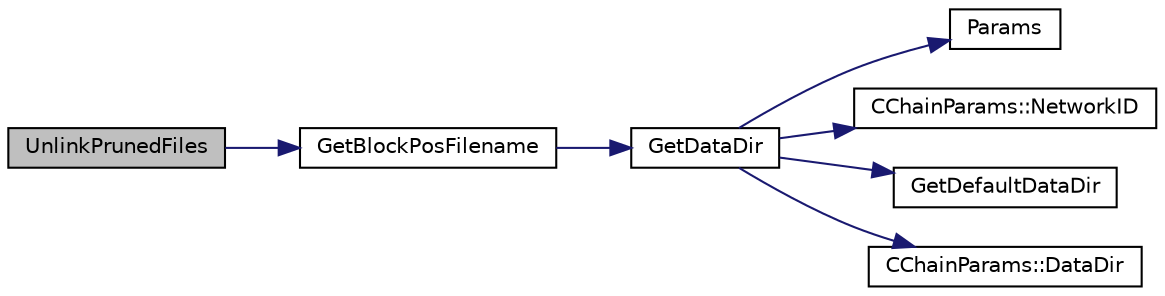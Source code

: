 digraph "UnlinkPrunedFiles"
{
  edge [fontname="Helvetica",fontsize="10",labelfontname="Helvetica",labelfontsize="10"];
  node [fontname="Helvetica",fontsize="10",shape=record];
  rankdir="LR";
  Node3100 [label="UnlinkPrunedFiles",height=0.2,width=0.4,color="black", fillcolor="grey75", style="filled", fontcolor="black"];
  Node3100 -> Node3101 [color="midnightblue",fontsize="10",style="solid",fontname="Helvetica"];
  Node3101 [label="GetBlockPosFilename",height=0.2,width=0.4,color="black", fillcolor="white", style="filled",URL="$dd/d7d/validation_8cpp.html#a14ff9fb82bd3b6a8d7887f68873cdc4d",tooltip="Translation to a filesystem path. "];
  Node3101 -> Node3102 [color="midnightblue",fontsize="10",style="solid",fontname="Helvetica"];
  Node3102 [label="GetDataDir",height=0.2,width=0.4,color="black", fillcolor="white", style="filled",URL="$df/d2d/util_8cpp.html#ab83866a054745d4b30a3948a1b44beba"];
  Node3102 -> Node3103 [color="midnightblue",fontsize="10",style="solid",fontname="Helvetica"];
  Node3103 [label="Params",height=0.2,width=0.4,color="black", fillcolor="white", style="filled",URL="$df/dbf/chainparams_8cpp.html#ace5c5b706d71a324a417dd2db394fd4a",tooltip="Return the currently selected parameters. "];
  Node3102 -> Node3104 [color="midnightblue",fontsize="10",style="solid",fontname="Helvetica"];
  Node3104 [label="CChainParams::NetworkID",height=0.2,width=0.4,color="black", fillcolor="white", style="filled",URL="$d1/d4f/class_c_chain_params.html#a90dc493ec0c0325c98c3ac06eb99862b"];
  Node3102 -> Node3105 [color="midnightblue",fontsize="10",style="solid",fontname="Helvetica"];
  Node3105 [label="GetDefaultDataDir",height=0.2,width=0.4,color="black", fillcolor="white", style="filled",URL="$df/d2d/util_8cpp.html#ab272995de020a3bcbf743be630e485c6"];
  Node3102 -> Node3106 [color="midnightblue",fontsize="10",style="solid",fontname="Helvetica"];
  Node3106 [label="CChainParams::DataDir",height=0.2,width=0.4,color="black", fillcolor="white", style="filled",URL="$d1/d4f/class_c_chain_params.html#a959488b5d8e6fe62857940b831d73a78"];
}
